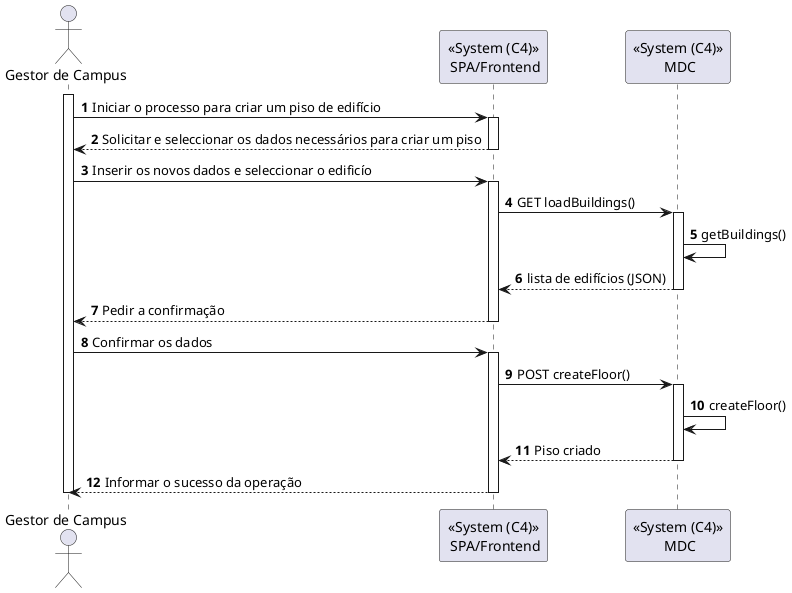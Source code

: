 @startuml
autonumber
actor "Gestor de Campus" as GC

participant "<<System (C4)>>\n SPA/Frontend" as SPA
participant "<<System (C4)>>\n MDC" as MDC

activate GC

GC -> SPA : Iniciar o processo para criar um piso de edifício
activate SPA
SPA --> GC : Solicitar e seleccionar os dados necessários para criar um piso
deactivate SPA

GC -> SPA : Inserir os novos dados e seleccionar o edificío
activate SPA
SPA -> MDC : GET loadBuildings()
activate MDC
MDC -> MDC : getBuildings()
MDC --> SPA : lista de edifícios (JSON)
deactivate MDC
SPA --> GC : Pedir a confirmação 
deactivate SPA

GC -> SPA : Confirmar os dados
activate SPA
SPA -> MDC : POST createFloor()
activate MDC
MDC -> MDC : createFloor()
MDC --> SPA : Piso criado
deactivate MDC
SPA --> GC : Informar o sucesso da operação
deactivate SPA

deactivate GC

@enduml